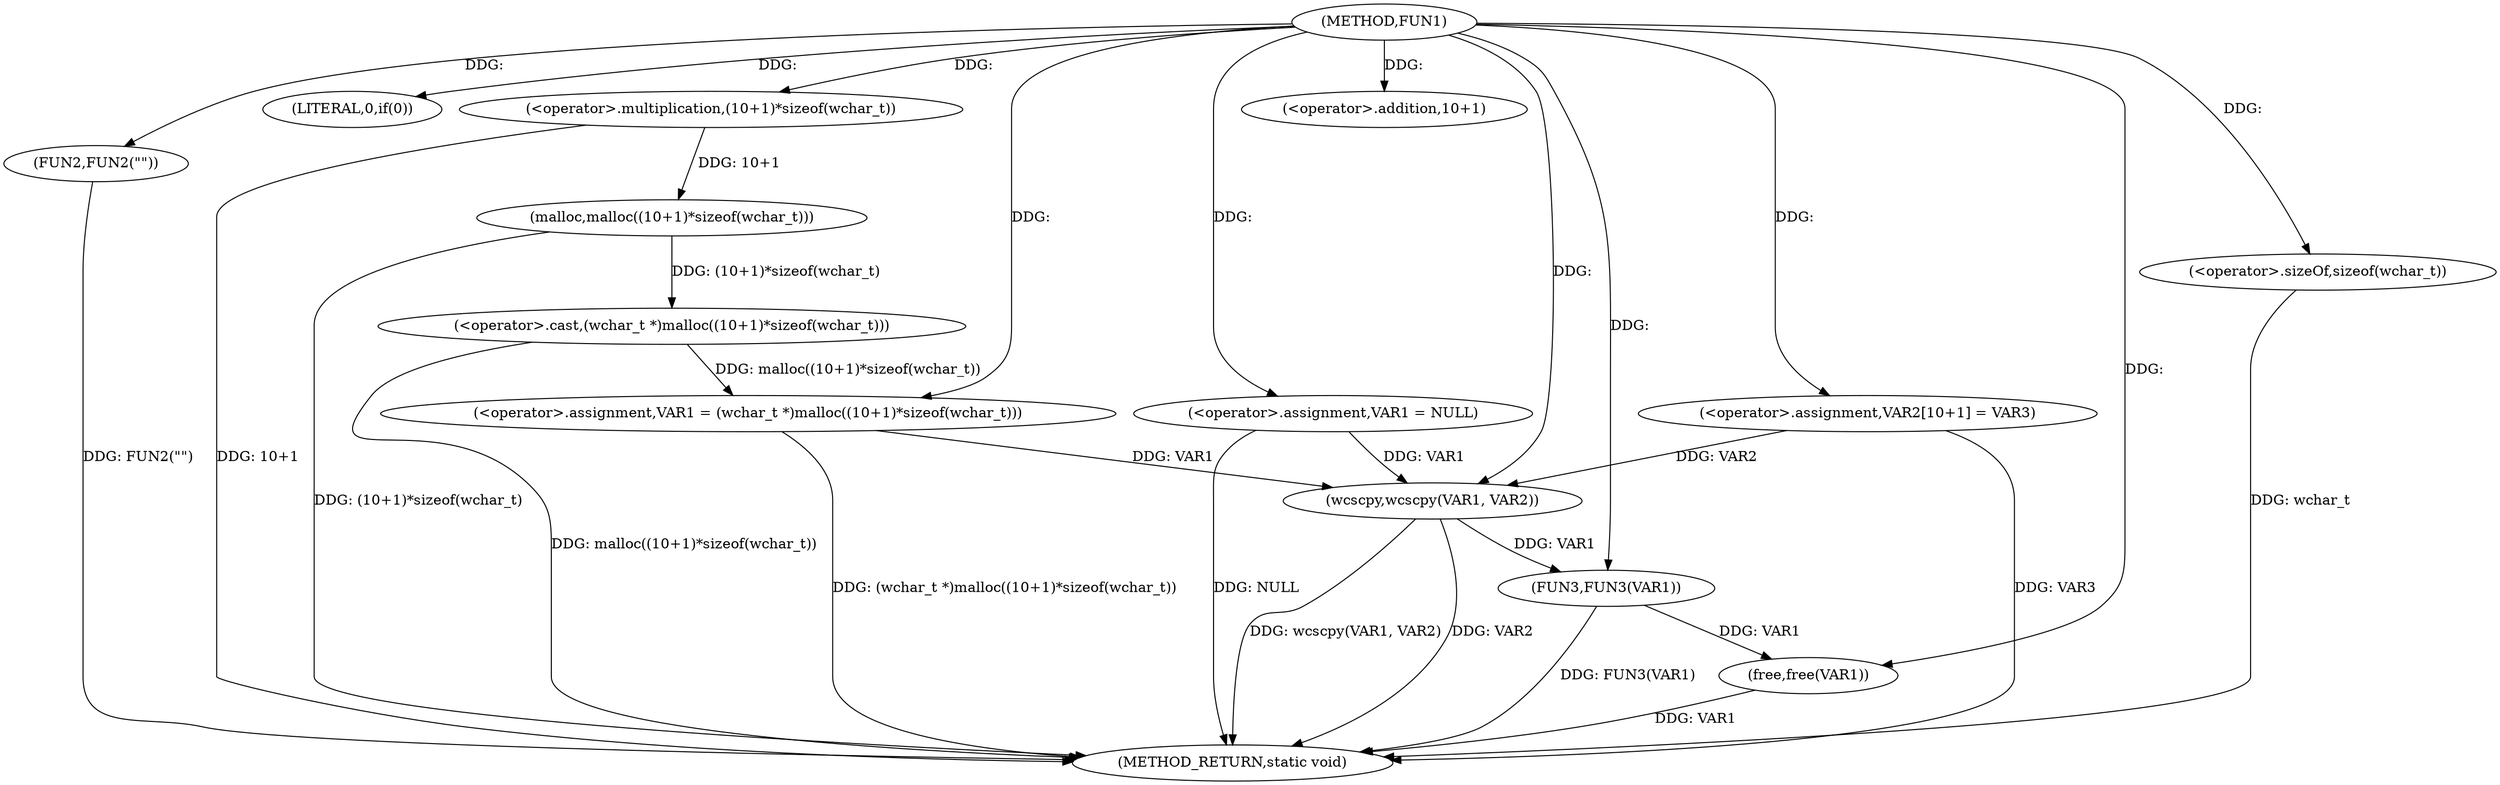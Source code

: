 digraph FUN1 {  
"1000100" [label = "(METHOD,FUN1)" ]
"1000136" [label = "(METHOD_RETURN,static void)" ]
"1000103" [label = "(<operator>.assignment,VAR1 = NULL)" ]
"1000107" [label = "(LITERAL,0,if(0))" ]
"1000109" [label = "(FUN2,FUN2(\"\"))" ]
"1000113" [label = "(<operator>.assignment,VAR1 = (wchar_t *)malloc((10+1)*sizeof(wchar_t)))" ]
"1000115" [label = "(<operator>.cast,(wchar_t *)malloc((10+1)*sizeof(wchar_t)))" ]
"1000117" [label = "(malloc,malloc((10+1)*sizeof(wchar_t)))" ]
"1000118" [label = "(<operator>.multiplication,(10+1)*sizeof(wchar_t))" ]
"1000119" [label = "(<operator>.addition,10+1)" ]
"1000122" [label = "(<operator>.sizeOf,sizeof(wchar_t))" ]
"1000126" [label = "(<operator>.assignment,VAR2[10+1] = VAR3)" ]
"1000129" [label = "(wcscpy,wcscpy(VAR1, VAR2))" ]
"1000132" [label = "(FUN3,FUN3(VAR1))" ]
"1000134" [label = "(free,free(VAR1))" ]
  "1000115" -> "1000136"  [ label = "DDG: malloc((10+1)*sizeof(wchar_t))"] 
  "1000103" -> "1000136"  [ label = "DDG: NULL"] 
  "1000113" -> "1000136"  [ label = "DDG: (wchar_t *)malloc((10+1)*sizeof(wchar_t))"] 
  "1000117" -> "1000136"  [ label = "DDG: (10+1)*sizeof(wchar_t)"] 
  "1000126" -> "1000136"  [ label = "DDG: VAR3"] 
  "1000118" -> "1000136"  [ label = "DDG: 10+1"] 
  "1000109" -> "1000136"  [ label = "DDG: FUN2(\"\")"] 
  "1000129" -> "1000136"  [ label = "DDG: VAR2"] 
  "1000122" -> "1000136"  [ label = "DDG: wchar_t"] 
  "1000132" -> "1000136"  [ label = "DDG: FUN3(VAR1)"] 
  "1000129" -> "1000136"  [ label = "DDG: wcscpy(VAR1, VAR2)"] 
  "1000134" -> "1000136"  [ label = "DDG: VAR1"] 
  "1000100" -> "1000103"  [ label = "DDG: "] 
  "1000100" -> "1000107"  [ label = "DDG: "] 
  "1000100" -> "1000109"  [ label = "DDG: "] 
  "1000115" -> "1000113"  [ label = "DDG: malloc((10+1)*sizeof(wchar_t))"] 
  "1000100" -> "1000113"  [ label = "DDG: "] 
  "1000117" -> "1000115"  [ label = "DDG: (10+1)*sizeof(wchar_t)"] 
  "1000118" -> "1000117"  [ label = "DDG: 10+1"] 
  "1000100" -> "1000118"  [ label = "DDG: "] 
  "1000100" -> "1000119"  [ label = "DDG: "] 
  "1000100" -> "1000122"  [ label = "DDG: "] 
  "1000100" -> "1000126"  [ label = "DDG: "] 
  "1000103" -> "1000129"  [ label = "DDG: VAR1"] 
  "1000113" -> "1000129"  [ label = "DDG: VAR1"] 
  "1000100" -> "1000129"  [ label = "DDG: "] 
  "1000126" -> "1000129"  [ label = "DDG: VAR2"] 
  "1000129" -> "1000132"  [ label = "DDG: VAR1"] 
  "1000100" -> "1000132"  [ label = "DDG: "] 
  "1000132" -> "1000134"  [ label = "DDG: VAR1"] 
  "1000100" -> "1000134"  [ label = "DDG: "] 
}
